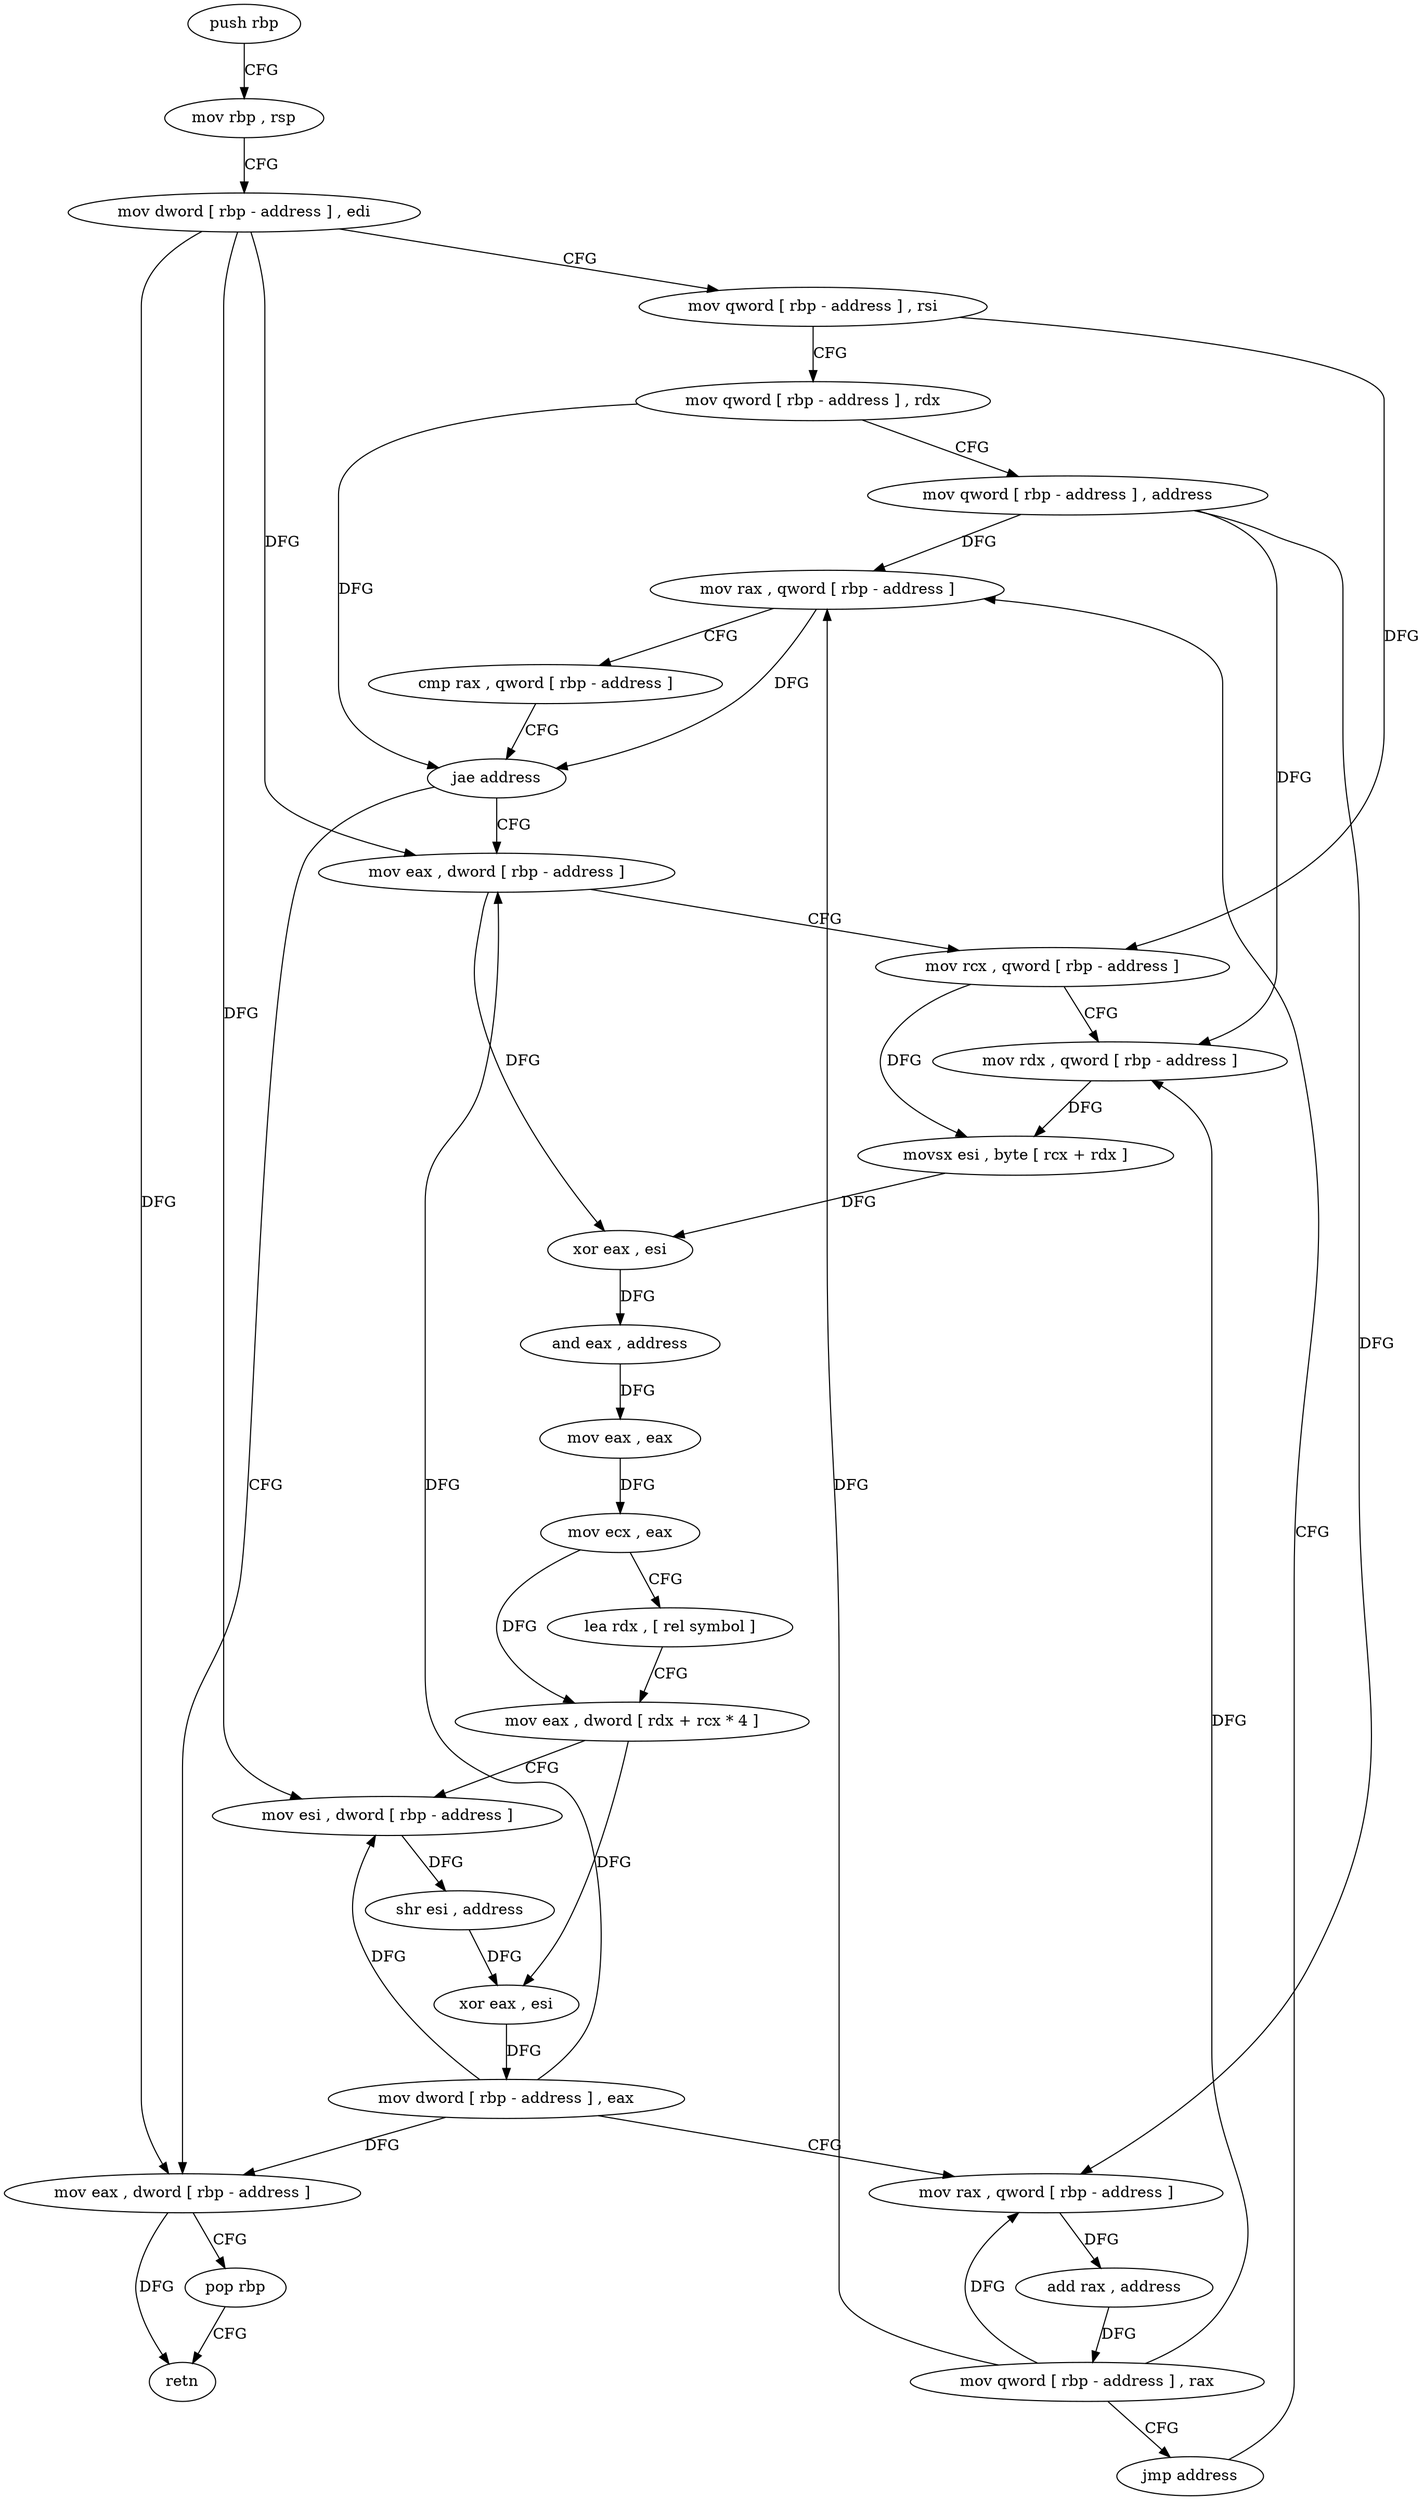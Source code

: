digraph "func" {
"218992" [label = "push rbp" ]
"218993" [label = "mov rbp , rsp" ]
"218996" [label = "mov dword [ rbp - address ] , edi" ]
"218999" [label = "mov qword [ rbp - address ] , rsi" ]
"219003" [label = "mov qword [ rbp - address ] , rdx" ]
"219007" [label = "mov qword [ rbp - address ] , address" ]
"219015" [label = "mov rax , qword [ rbp - address ]" ]
"219095" [label = "mov eax , dword [ rbp - address ]" ]
"219098" [label = "pop rbp" ]
"219099" [label = "retn" ]
"219029" [label = "mov eax , dword [ rbp - address ]" ]
"219032" [label = "mov rcx , qword [ rbp - address ]" ]
"219036" [label = "mov rdx , qword [ rbp - address ]" ]
"219040" [label = "movsx esi , byte [ rcx + rdx ]" ]
"219044" [label = "xor eax , esi" ]
"219046" [label = "and eax , address" ]
"219051" [label = "mov eax , eax" ]
"219053" [label = "mov ecx , eax" ]
"219055" [label = "lea rdx , [ rel symbol ]" ]
"219062" [label = "mov eax , dword [ rdx + rcx * 4 ]" ]
"219065" [label = "mov esi , dword [ rbp - address ]" ]
"219068" [label = "shr esi , address" ]
"219071" [label = "xor eax , esi" ]
"219073" [label = "mov dword [ rbp - address ] , eax" ]
"219076" [label = "mov rax , qword [ rbp - address ]" ]
"219080" [label = "add rax , address" ]
"219086" [label = "mov qword [ rbp - address ] , rax" ]
"219090" [label = "jmp address" ]
"219019" [label = "cmp rax , qword [ rbp - address ]" ]
"219023" [label = "jae address" ]
"218992" -> "218993" [ label = "CFG" ]
"218993" -> "218996" [ label = "CFG" ]
"218996" -> "218999" [ label = "CFG" ]
"218996" -> "219095" [ label = "DFG" ]
"218996" -> "219029" [ label = "DFG" ]
"218996" -> "219065" [ label = "DFG" ]
"218999" -> "219003" [ label = "CFG" ]
"218999" -> "219032" [ label = "DFG" ]
"219003" -> "219007" [ label = "CFG" ]
"219003" -> "219023" [ label = "DFG" ]
"219007" -> "219015" [ label = "DFG" ]
"219007" -> "219036" [ label = "DFG" ]
"219007" -> "219076" [ label = "DFG" ]
"219015" -> "219019" [ label = "CFG" ]
"219015" -> "219023" [ label = "DFG" ]
"219095" -> "219098" [ label = "CFG" ]
"219095" -> "219099" [ label = "DFG" ]
"219098" -> "219099" [ label = "CFG" ]
"219029" -> "219032" [ label = "CFG" ]
"219029" -> "219044" [ label = "DFG" ]
"219032" -> "219036" [ label = "CFG" ]
"219032" -> "219040" [ label = "DFG" ]
"219036" -> "219040" [ label = "DFG" ]
"219040" -> "219044" [ label = "DFG" ]
"219044" -> "219046" [ label = "DFG" ]
"219046" -> "219051" [ label = "DFG" ]
"219051" -> "219053" [ label = "DFG" ]
"219053" -> "219055" [ label = "CFG" ]
"219053" -> "219062" [ label = "DFG" ]
"219055" -> "219062" [ label = "CFG" ]
"219062" -> "219065" [ label = "CFG" ]
"219062" -> "219071" [ label = "DFG" ]
"219065" -> "219068" [ label = "DFG" ]
"219068" -> "219071" [ label = "DFG" ]
"219071" -> "219073" [ label = "DFG" ]
"219073" -> "219076" [ label = "CFG" ]
"219073" -> "219095" [ label = "DFG" ]
"219073" -> "219029" [ label = "DFG" ]
"219073" -> "219065" [ label = "DFG" ]
"219076" -> "219080" [ label = "DFG" ]
"219080" -> "219086" [ label = "DFG" ]
"219086" -> "219090" [ label = "CFG" ]
"219086" -> "219015" [ label = "DFG" ]
"219086" -> "219036" [ label = "DFG" ]
"219086" -> "219076" [ label = "DFG" ]
"219090" -> "219015" [ label = "CFG" ]
"219019" -> "219023" [ label = "CFG" ]
"219023" -> "219095" [ label = "CFG" ]
"219023" -> "219029" [ label = "CFG" ]
}
